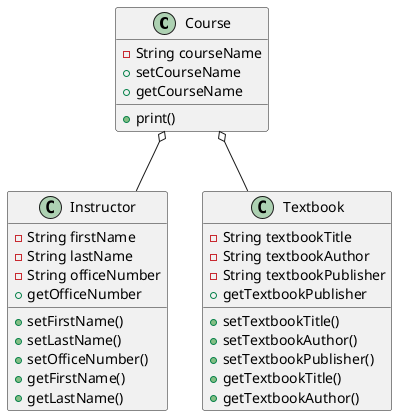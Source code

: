 @startuml

class Course {
    -String courseName
    +setCourseName
    +getCourseName
    +print()
}
class Instructor {
    -String firstName
    -String lastName
    -String officeNumber
    +setFirstName()
    +setLastName()
    +setOfficeNumber()
    +getFirstName()
    +getLastName()
    +getOfficeNumber
}
class Textbook {
    -String textbookTitle
    -String textbookAuthor
    -String textbookPublisher
    +setTextbookTitle()
    +setTextbookAuthor()
    +setTextbookPublisher()
    +getTextbookTitle()
    +getTextbookAuthor()
    +getTextbookPublisher
}

Course o-- Instructor
Course o-- Textbook

@enduml